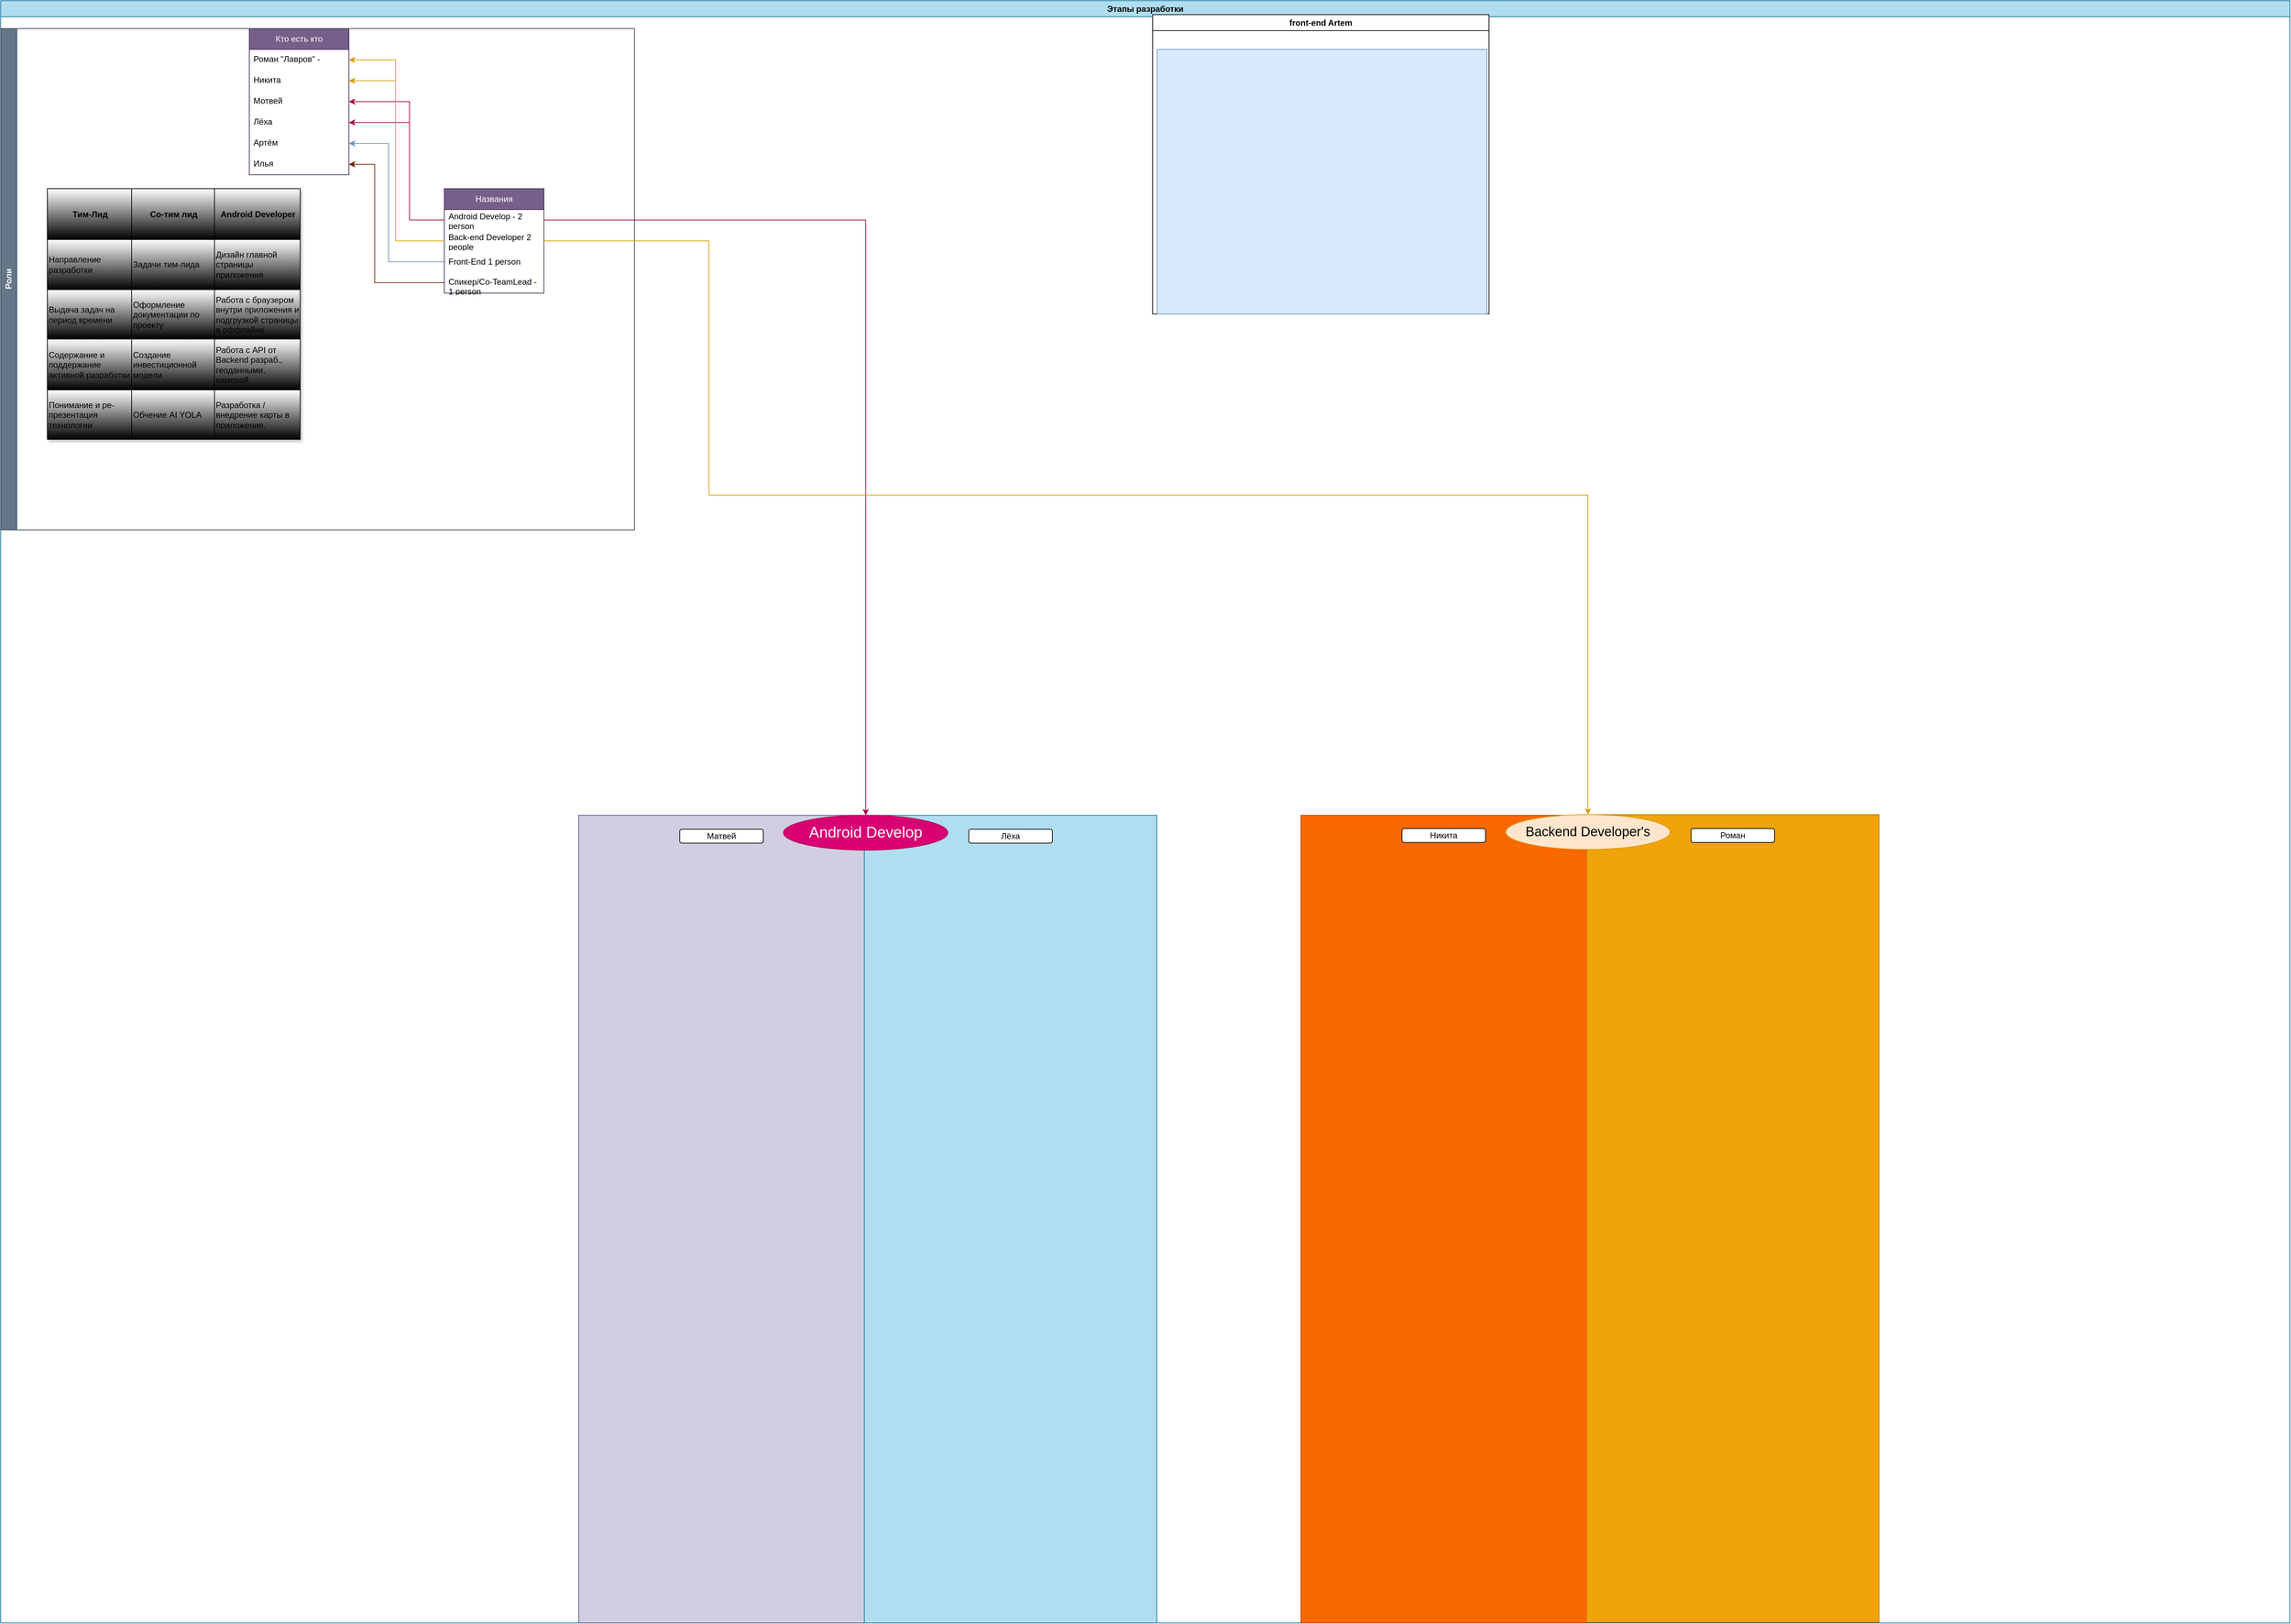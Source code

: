<mxfile version="22.0.6" type="github">
  <diagram name="Страница — 1" id="wmEAA7BOA9uUHoBaHZGH">
    <mxGraphModel dx="3055" dy="1246" grid="1" gridSize="10" guides="1" tooltips="1" connect="1" arrows="1" fold="1" page="1" pageScale="1" pageWidth="827" pageHeight="1169" math="0" shadow="0">
      <root>
        <mxCell id="0" />
        <mxCell id="1" parent="0" />
        <mxCell id="wPuOChfjVIhBy_STEDwP-1" value="Этапы разработки" style="swimlane;whiteSpace=wrap;html=1;fillColor=#b1ddf0;strokeColor=#10739e;" parent="1" vertex="1">
          <mxGeometry x="-827" width="3287" height="2330" as="geometry">
            <mxRectangle x="90" y="60" width="140" height="30" as="alternateBounds" />
          </mxGeometry>
        </mxCell>
        <mxCell id="wPuOChfjVIhBy_STEDwP-3" value="Роли" style="swimlane;horizontal=0;whiteSpace=wrap;html=1;fillColor=#647687;fontColor=#ffffff;strokeColor=#314354;" parent="wPuOChfjVIhBy_STEDwP-1" vertex="1">
          <mxGeometry y="40" width="910" height="720" as="geometry">
            <mxRectangle y="40" width="40" height="60" as="alternateBounds" />
          </mxGeometry>
        </mxCell>
        <mxCell id="wPuOChfjVIhBy_STEDwP-4" value="Названия" style="swimlane;fontStyle=0;childLayout=stackLayout;horizontal=1;startSize=30;horizontalStack=0;resizeParent=1;resizeParentMax=0;resizeLast=0;collapsible=1;marginBottom=0;whiteSpace=wrap;html=1;fillColor=#76608a;fontColor=#ffffff;strokeColor=#432D57;" parent="wPuOChfjVIhBy_STEDwP-3" vertex="1">
          <mxGeometry x="637" y="230" width="143" height="150" as="geometry" />
        </mxCell>
        <mxCell id="wPuOChfjVIhBy_STEDwP-5" value="Android Develop - 2 person" style="text;strokeColor=none;fillColor=none;align=left;verticalAlign=middle;spacingLeft=4;spacingRight=4;overflow=hidden;points=[[0,0.5],[1,0.5]];portConstraint=eastwest;rotatable=0;whiteSpace=wrap;html=1;" parent="wPuOChfjVIhBy_STEDwP-4" vertex="1">
          <mxGeometry y="30" width="143" height="30" as="geometry" />
        </mxCell>
        <mxCell id="wPuOChfjVIhBy_STEDwP-6" value="Back-end Developer 2 people" style="text;strokeColor=none;fillColor=none;align=left;verticalAlign=middle;spacingLeft=4;spacingRight=4;overflow=hidden;points=[[0,0.5],[1,0.5]];portConstraint=eastwest;rotatable=0;whiteSpace=wrap;html=1;" parent="wPuOChfjVIhBy_STEDwP-4" vertex="1">
          <mxGeometry y="60" width="143" height="30" as="geometry" />
        </mxCell>
        <mxCell id="wPuOChfjVIhBy_STEDwP-7" value="Front-End 1 person" style="text;strokeColor=none;fillColor=none;align=left;verticalAlign=middle;spacingLeft=4;spacingRight=4;overflow=hidden;points=[[0,0.5],[1,0.5]];portConstraint=eastwest;rotatable=0;whiteSpace=wrap;html=1;" parent="wPuOChfjVIhBy_STEDwP-4" vertex="1">
          <mxGeometry y="90" width="143" height="30" as="geometry" />
        </mxCell>
        <mxCell id="wPuOChfjVIhBy_STEDwP-8" value="Спикер/Со-TeamLead - 1 person" style="text;strokeColor=none;fillColor=none;spacingLeft=4;spacingRight=4;overflow=hidden;rotatable=0;points=[[0,0.5],[1,0.5]];portConstraint=eastwest;fontSize=12;whiteSpace=wrap;html=1;" parent="wPuOChfjVIhBy_STEDwP-4" vertex="1">
          <mxGeometry y="120" width="143" height="30" as="geometry" />
        </mxCell>
        <mxCell id="wPuOChfjVIhBy_STEDwP-10" value="Кто есть кто" style="swimlane;fontStyle=0;childLayout=stackLayout;horizontal=1;startSize=30;horizontalStack=0;resizeParent=1;resizeParentMax=0;resizeLast=0;collapsible=1;marginBottom=0;whiteSpace=wrap;html=1;fillColor=#76608a;fontColor=#ffffff;strokeColor=#432D57;" parent="wPuOChfjVIhBy_STEDwP-3" vertex="1">
          <mxGeometry x="357" width="143" height="210" as="geometry" />
        </mxCell>
        <mxCell id="wPuOChfjVIhBy_STEDwP-15" value="Роман &quot;Лавров&quot; -&amp;nbsp;" style="text;strokeColor=none;fillColor=none;spacingLeft=4;spacingRight=4;overflow=hidden;rotatable=0;points=[[0,0.5],[1,0.5]];portConstraint=eastwest;fontSize=12;whiteSpace=wrap;html=1;" parent="wPuOChfjVIhBy_STEDwP-10" vertex="1">
          <mxGeometry y="30" width="143" height="30" as="geometry" />
        </mxCell>
        <mxCell id="wPuOChfjVIhBy_STEDwP-18" value="Никита " style="text;strokeColor=none;fillColor=none;spacingLeft=4;spacingRight=4;overflow=hidden;rotatable=0;points=[[0,0.5],[1,0.5]];portConstraint=eastwest;fontSize=12;whiteSpace=wrap;html=1;" parent="wPuOChfjVIhBy_STEDwP-10" vertex="1">
          <mxGeometry y="60" width="143" height="30" as="geometry" />
        </mxCell>
        <mxCell id="wPuOChfjVIhBy_STEDwP-19" value="Мотвей" style="text;strokeColor=none;fillColor=none;spacingLeft=4;spacingRight=4;overflow=hidden;rotatable=0;points=[[0,0.5],[1,0.5]];portConstraint=eastwest;fontSize=12;whiteSpace=wrap;html=1;" parent="wPuOChfjVIhBy_STEDwP-10" vertex="1">
          <mxGeometry y="90" width="143" height="30" as="geometry" />
        </mxCell>
        <mxCell id="wPuOChfjVIhBy_STEDwP-20" value="Лёха" style="text;strokeColor=none;fillColor=none;spacingLeft=4;spacingRight=4;overflow=hidden;rotatable=0;points=[[0,0.5],[1,0.5]];portConstraint=eastwest;fontSize=12;whiteSpace=wrap;html=1;" parent="wPuOChfjVIhBy_STEDwP-10" vertex="1">
          <mxGeometry y="120" width="143" height="30" as="geometry" />
        </mxCell>
        <mxCell id="wPuOChfjVIhBy_STEDwP-21" value="Артём" style="text;strokeColor=none;fillColor=none;spacingLeft=4;spacingRight=4;overflow=hidden;rotatable=0;points=[[0,0.5],[1,0.5]];portConstraint=eastwest;fontSize=12;whiteSpace=wrap;html=1;" parent="wPuOChfjVIhBy_STEDwP-10" vertex="1">
          <mxGeometry y="150" width="143" height="30" as="geometry" />
        </mxCell>
        <mxCell id="wPuOChfjVIhBy_STEDwP-22" value="Илья" style="text;strokeColor=none;fillColor=none;spacingLeft=4;spacingRight=4;overflow=hidden;rotatable=0;points=[[0,0.5],[1,0.5]];portConstraint=eastwest;fontSize=12;whiteSpace=wrap;html=1;" parent="wPuOChfjVIhBy_STEDwP-10" vertex="1">
          <mxGeometry y="180" width="143" height="30" as="geometry" />
        </mxCell>
        <mxCell id="wPuOChfjVIhBy_STEDwP-40" value="Assets" style="childLayout=tableLayout;recursiveResize=0;strokeColor=#98bf21;fillColor=#A7C942;shadow=1;" parent="wPuOChfjVIhBy_STEDwP-3" vertex="1">
          <mxGeometry x="67" y="230" width="363" height="360" as="geometry" />
        </mxCell>
        <mxCell id="wPuOChfjVIhBy_STEDwP-41" style="shape=tableRow;horizontal=0;startSize=0;swimlaneHead=0;swimlaneBody=0;top=0;left=0;bottom=0;right=0;dropTarget=0;collapsible=0;recursiveResize=0;expand=0;fontStyle=0;strokeColor=inherit;fillColor=#ffffff;" parent="wPuOChfjVIhBy_STEDwP-40" vertex="1">
          <mxGeometry width="363" height="73" as="geometry" />
        </mxCell>
        <mxCell id="wPuOChfjVIhBy_STEDwP-42" value="Тим-Лид" style="connectable=0;recursiveResize=0;align=center;fontStyle=1;html=1;gradientColor=#000000;" parent="wPuOChfjVIhBy_STEDwP-41" vertex="1">
          <mxGeometry width="121" height="73" as="geometry">
            <mxRectangle width="121" height="73" as="alternateBounds" />
          </mxGeometry>
        </mxCell>
        <mxCell id="wPuOChfjVIhBy_STEDwP-43" value="Со-тим лид" style="connectable=0;recursiveResize=0;align=center;fontStyle=1;html=1;gradientColor=#000000;" parent="wPuOChfjVIhBy_STEDwP-41" vertex="1">
          <mxGeometry x="121" width="119" height="73" as="geometry">
            <mxRectangle width="119" height="73" as="alternateBounds" />
          </mxGeometry>
        </mxCell>
        <mxCell id="wPuOChfjVIhBy_STEDwP-44" value="Android Developer" style="connectable=0;recursiveResize=0;align=center;fontStyle=1;html=1;gradientColor=#000000;" parent="wPuOChfjVIhBy_STEDwP-41" vertex="1">
          <mxGeometry x="240" width="123" height="73" as="geometry">
            <mxRectangle width="123" height="73" as="alternateBounds" />
          </mxGeometry>
        </mxCell>
        <mxCell id="wPuOChfjVIhBy_STEDwP-45" value="" style="shape=tableRow;horizontal=0;startSize=0;swimlaneHead=0;swimlaneBody=0;top=0;left=0;bottom=0;right=0;dropTarget=0;collapsible=0;recursiveResize=0;expand=0;fontStyle=0;strokeColor=inherit;fillColor=#ffffff;" parent="wPuOChfjVIhBy_STEDwP-40" vertex="1">
          <mxGeometry y="73" width="363" height="72" as="geometry" />
        </mxCell>
        <mxCell id="wPuOChfjVIhBy_STEDwP-46" value="&lt;div align=&quot;left&quot;&gt;Направление разработки&lt;/div&gt;" style="connectable=0;recursiveResize=0;align=left;whiteSpace=wrap;html=1;gradientColor=#000000;" parent="wPuOChfjVIhBy_STEDwP-45" vertex="1">
          <mxGeometry width="121" height="72" as="geometry">
            <mxRectangle width="121" height="72" as="alternateBounds" />
          </mxGeometry>
        </mxCell>
        <mxCell id="wPuOChfjVIhBy_STEDwP-47" value="&lt;div align=&quot;left&quot;&gt;Задачи тим-лида&lt;/div&gt;" style="connectable=0;recursiveResize=0;align=left;whiteSpace=wrap;html=1;gradientColor=#000000;" parent="wPuOChfjVIhBy_STEDwP-45" vertex="1">
          <mxGeometry x="121" width="119" height="72" as="geometry">
            <mxRectangle width="119" height="72" as="alternateBounds" />
          </mxGeometry>
        </mxCell>
        <mxCell id="wPuOChfjVIhBy_STEDwP-48" value="&lt;div align=&quot;left&quot;&gt;Дизайн главной страницы приложения&lt;/div&gt;" style="connectable=0;recursiveResize=0;align=left;whiteSpace=wrap;html=1;gradientColor=#000000;" parent="wPuOChfjVIhBy_STEDwP-45" vertex="1">
          <mxGeometry x="240" width="123" height="72" as="geometry">
            <mxRectangle width="123" height="72" as="alternateBounds" />
          </mxGeometry>
        </mxCell>
        <mxCell id="wPuOChfjVIhBy_STEDwP-49" value="" style="shape=tableRow;horizontal=0;startSize=0;swimlaneHead=0;swimlaneBody=0;top=0;left=0;bottom=0;right=0;dropTarget=0;collapsible=0;recursiveResize=0;expand=0;fontStyle=1;strokeColor=inherit;fillColor=#EAF2D3;" parent="wPuOChfjVIhBy_STEDwP-40" vertex="1">
          <mxGeometry y="145" width="363" height="71" as="geometry" />
        </mxCell>
        <mxCell id="wPuOChfjVIhBy_STEDwP-50" value="Выдача задач на период времени" style="connectable=0;recursiveResize=0;whiteSpace=wrap;html=1;gradientColor=#000000;align=left;" parent="wPuOChfjVIhBy_STEDwP-49" vertex="1">
          <mxGeometry width="121" height="71" as="geometry">
            <mxRectangle width="121" height="71" as="alternateBounds" />
          </mxGeometry>
        </mxCell>
        <mxCell id="wPuOChfjVIhBy_STEDwP-51" value="&lt;div align=&quot;left&quot;&gt;Оформление документации по проекту&lt;/div&gt;" style="connectable=0;recursiveResize=0;whiteSpace=wrap;html=1;gradientColor=#000000;align=left;" parent="wPuOChfjVIhBy_STEDwP-49" vertex="1">
          <mxGeometry x="121" width="119" height="71" as="geometry">
            <mxRectangle width="119" height="71" as="alternateBounds" />
          </mxGeometry>
        </mxCell>
        <mxCell id="wPuOChfjVIhBy_STEDwP-52" value="&lt;div align=&quot;left&quot;&gt;Работа с браузером внутри приложения и подгрузкой страницы в оффлайне&lt;/div&gt;" style="connectable=0;recursiveResize=0;whiteSpace=wrap;html=1;gradientColor=#000000;align=left;" parent="wPuOChfjVIhBy_STEDwP-49" vertex="1">
          <mxGeometry x="240" width="123" height="71" as="geometry">
            <mxRectangle width="123" height="71" as="alternateBounds" />
          </mxGeometry>
        </mxCell>
        <mxCell id="wPuOChfjVIhBy_STEDwP-53" value="" style="shape=tableRow;horizontal=0;startSize=0;swimlaneHead=0;swimlaneBody=0;top=0;left=0;bottom=0;right=0;dropTarget=0;collapsible=0;recursiveResize=0;expand=0;fontStyle=0;strokeColor=inherit;fillColor=#ffffff;" parent="wPuOChfjVIhBy_STEDwP-40" vertex="1">
          <mxGeometry y="216" width="363" height="73" as="geometry" />
        </mxCell>
        <mxCell id="wPuOChfjVIhBy_STEDwP-54" value="&lt;div align=&quot;left&quot;&gt;Содержание и поддержание активной разработки&lt;/div&gt;" style="connectable=0;recursiveResize=0;fontStyle=0;align=left;whiteSpace=wrap;html=1;gradientColor=#000000;" parent="wPuOChfjVIhBy_STEDwP-53" vertex="1">
          <mxGeometry width="121" height="73" as="geometry">
            <mxRectangle width="121" height="73" as="alternateBounds" />
          </mxGeometry>
        </mxCell>
        <mxCell id="wPuOChfjVIhBy_STEDwP-55" value="&lt;div align=&quot;left&quot;&gt;Создание инвестиционной модели&lt;/div&gt;" style="connectable=0;recursiveResize=0;fontStyle=0;align=left;whiteSpace=wrap;html=1;gradientColor=#000000;" parent="wPuOChfjVIhBy_STEDwP-53" vertex="1">
          <mxGeometry x="121" width="119" height="73" as="geometry">
            <mxRectangle width="119" height="73" as="alternateBounds" />
          </mxGeometry>
        </mxCell>
        <mxCell id="wPuOChfjVIhBy_STEDwP-56" value="Работа с API от Backend разраб., геоданными, камерой" style="connectable=0;recursiveResize=0;fontStyle=0;align=left;whiteSpace=wrap;html=1;gradientColor=#000000;" parent="wPuOChfjVIhBy_STEDwP-53" vertex="1">
          <mxGeometry x="240" width="123" height="73" as="geometry">
            <mxRectangle width="123" height="73" as="alternateBounds" />
          </mxGeometry>
        </mxCell>
        <mxCell id="wPuOChfjVIhBy_STEDwP-57" value="" style="shape=tableRow;horizontal=0;startSize=0;swimlaneHead=0;swimlaneBody=0;top=0;left=0;bottom=0;right=0;dropTarget=0;collapsible=0;recursiveResize=0;expand=0;fontStyle=1;strokeColor=inherit;fillColor=#EAF2D3;" parent="wPuOChfjVIhBy_STEDwP-40" vertex="1">
          <mxGeometry y="289" width="363" height="71" as="geometry" />
        </mxCell>
        <mxCell id="wPuOChfjVIhBy_STEDwP-58" value="&lt;div align=&quot;left&quot;&gt;Понимание и ре-презентация технологии&lt;/div&gt;" style="connectable=0;recursiveResize=0;whiteSpace=wrap;html=1;gradientColor=#000000;align=left;" parent="wPuOChfjVIhBy_STEDwP-57" vertex="1">
          <mxGeometry width="121" height="71" as="geometry">
            <mxRectangle width="121" height="71" as="alternateBounds" />
          </mxGeometry>
        </mxCell>
        <mxCell id="wPuOChfjVIhBy_STEDwP-59" value="&lt;div align=&quot;left&quot;&gt;Обчение AI YOLA&lt;/div&gt;" style="connectable=0;recursiveResize=0;whiteSpace=wrap;html=1;gradientColor=#000000;align=left;" parent="wPuOChfjVIhBy_STEDwP-57" vertex="1">
          <mxGeometry x="121" width="119" height="71" as="geometry">
            <mxRectangle width="119" height="71" as="alternateBounds" />
          </mxGeometry>
        </mxCell>
        <mxCell id="wPuOChfjVIhBy_STEDwP-60" value="Разработка /внедрение карты в приложение." style="connectable=0;recursiveResize=0;whiteSpace=wrap;html=1;gradientColor=#000000;align=left;" parent="wPuOChfjVIhBy_STEDwP-57" vertex="1">
          <mxGeometry x="240" width="123" height="71" as="geometry">
            <mxRectangle width="123" height="71" as="alternateBounds" />
          </mxGeometry>
        </mxCell>
        <mxCell id="SKTIYrA9YtjumqCayFWy-4" style="edgeStyle=orthogonalEdgeStyle;rounded=0;orthogonalLoop=1;jettySize=auto;html=1;exitX=0;exitY=0.5;exitDx=0;exitDy=0;entryX=1;entryY=0.5;entryDx=0;entryDy=0;fillColor=#d80073;strokeColor=#A50040;" parent="wPuOChfjVIhBy_STEDwP-3" source="wPuOChfjVIhBy_STEDwP-5" target="wPuOChfjVIhBy_STEDwP-20" edge="1">
          <mxGeometry relative="1" as="geometry">
            <Array as="points">
              <mxPoint x="587" y="275" />
              <mxPoint x="587" y="135" />
            </Array>
          </mxGeometry>
        </mxCell>
        <mxCell id="SKTIYrA9YtjumqCayFWy-5" style="edgeStyle=orthogonalEdgeStyle;rounded=0;orthogonalLoop=1;jettySize=auto;html=1;exitX=0;exitY=0.5;exitDx=0;exitDy=0;entryX=1;entryY=0.5;entryDx=0;entryDy=0;fillColor=#d80073;strokeColor=#A50040;" parent="wPuOChfjVIhBy_STEDwP-3" source="wPuOChfjVIhBy_STEDwP-5" target="wPuOChfjVIhBy_STEDwP-19" edge="1">
          <mxGeometry relative="1" as="geometry">
            <Array as="points">
              <mxPoint x="587" y="275" />
              <mxPoint x="587" y="105" />
            </Array>
          </mxGeometry>
        </mxCell>
        <mxCell id="SKTIYrA9YtjumqCayFWy-7" style="edgeStyle=orthogonalEdgeStyle;rounded=0;orthogonalLoop=1;jettySize=auto;html=1;exitX=0;exitY=0.5;exitDx=0;exitDy=0;entryX=1;entryY=0.5;entryDx=0;entryDy=0;fillColor=#ffe6cc;strokeColor=#d79b00;" parent="wPuOChfjVIhBy_STEDwP-3" source="wPuOChfjVIhBy_STEDwP-6" target="wPuOChfjVIhBy_STEDwP-15" edge="1">
          <mxGeometry relative="1" as="geometry">
            <Array as="points">
              <mxPoint x="567" y="305" />
              <mxPoint x="567" y="45" />
            </Array>
          </mxGeometry>
        </mxCell>
        <mxCell id="SKTIYrA9YtjumqCayFWy-8" style="edgeStyle=orthogonalEdgeStyle;rounded=0;orthogonalLoop=1;jettySize=auto;html=1;exitX=0;exitY=0.5;exitDx=0;exitDy=0;entryX=1;entryY=0.5;entryDx=0;entryDy=0;fillColor=#ffe6cc;strokeColor=#d79b00;" parent="wPuOChfjVIhBy_STEDwP-3" source="wPuOChfjVIhBy_STEDwP-6" target="wPuOChfjVIhBy_STEDwP-18" edge="1">
          <mxGeometry relative="1" as="geometry">
            <Array as="points">
              <mxPoint x="567" y="305" />
              <mxPoint x="567" y="75" />
            </Array>
          </mxGeometry>
        </mxCell>
        <mxCell id="SKTIYrA9YtjumqCayFWy-9" style="edgeStyle=orthogonalEdgeStyle;rounded=0;orthogonalLoop=1;jettySize=auto;html=1;exitX=0;exitY=0.5;exitDx=0;exitDy=0;entryX=1;entryY=0.5;entryDx=0;entryDy=0;fillColor=#dae8fc;strokeColor=#6c8ebf;" parent="wPuOChfjVIhBy_STEDwP-3" source="wPuOChfjVIhBy_STEDwP-7" target="wPuOChfjVIhBy_STEDwP-21" edge="1">
          <mxGeometry relative="1" as="geometry">
            <Array as="points">
              <mxPoint x="557" y="335" />
              <mxPoint x="557" y="165" />
            </Array>
          </mxGeometry>
        </mxCell>
        <mxCell id="SKTIYrA9YtjumqCayFWy-10" style="edgeStyle=orthogonalEdgeStyle;rounded=0;orthogonalLoop=1;jettySize=auto;html=1;exitX=0;exitY=0.5;exitDx=0;exitDy=0;entryX=1;entryY=0.5;entryDx=0;entryDy=0;fillColor=#a0522d;strokeColor=#6D1F00;" parent="wPuOChfjVIhBy_STEDwP-3" source="wPuOChfjVIhBy_STEDwP-8" target="wPuOChfjVIhBy_STEDwP-22" edge="1">
          <mxGeometry relative="1" as="geometry">
            <Array as="points">
              <mxPoint x="537" y="365" />
              <mxPoint x="537" y="195" />
            </Array>
          </mxGeometry>
        </mxCell>
        <mxCell id="oYuEER5lGWqATyG6__le-2" value="" style="rounded=0;whiteSpace=wrap;html=1;fillColor=#d0cee2;strokeColor=#56517e;movable=0;resizable=0;rotatable=0;deletable=0;editable=0;locked=1;connectable=0;" parent="wPuOChfjVIhBy_STEDwP-1" vertex="1">
          <mxGeometry x="830" y="1170" width="410" height="1160" as="geometry" />
        </mxCell>
        <mxCell id="oYuEER5lGWqATyG6__le-3" value="" style="rounded=0;whiteSpace=wrap;html=1;fillColor=#b1ddf0;strokeColor=#10739e;" parent="wPuOChfjVIhBy_STEDwP-1" vertex="1">
          <mxGeometry x="1240" y="1170" width="420" height="1160" as="geometry" />
        </mxCell>
        <mxCell id="oYuEER5lGWqATyG6__le-4" value="Матвей" style="rounded=1;whiteSpace=wrap;html=1;" parent="wPuOChfjVIhBy_STEDwP-1" vertex="1">
          <mxGeometry x="975" y="1190" width="120" height="20" as="geometry" />
        </mxCell>
        <mxCell id="oYuEER5lGWqATyG6__le-5" value="Лёха" style="rounded=1;whiteSpace=wrap;html=1;" parent="wPuOChfjVIhBy_STEDwP-1" vertex="1">
          <mxGeometry x="1390" y="1190" width="120" height="20" as="geometry" />
        </mxCell>
        <mxCell id="oYuEER5lGWqATyG6__le-6" value="&lt;font style=&quot;font-size: 22px;&quot;&gt;Android Develop&lt;/font&gt;" style="ellipse;whiteSpace=wrap;html=1;fillColor=#d80073;fontColor=#ffffff;strokeColor=#A50040;" parent="wPuOChfjVIhBy_STEDwP-1" vertex="1">
          <mxGeometry x="1124" y="1170" width="236" height="50" as="geometry" />
        </mxCell>
        <mxCell id="uRS7O6g4QxuleLVHZF1z-1" style="edgeStyle=orthogonalEdgeStyle;rounded=0;orthogonalLoop=1;jettySize=auto;html=1;exitX=1;exitY=0.5;exitDx=0;exitDy=0;entryX=0.5;entryY=0;entryDx=0;entryDy=0;fillColor=#d80073;strokeColor=#A50040;" parent="wPuOChfjVIhBy_STEDwP-1" source="wPuOChfjVIhBy_STEDwP-5" target="oYuEER5lGWqATyG6__le-6" edge="1">
          <mxGeometry relative="1" as="geometry" />
        </mxCell>
        <mxCell id="P_oZMKMBcEGeksTnG8Cb-1" value="" style="rounded=0;whiteSpace=wrap;html=1;fillColor=#fa6800;strokeColor=#C73500;fontColor=#000000;movable=0;resizable=0;rotatable=0;deletable=0;editable=0;locked=1;connectable=0;" vertex="1" parent="wPuOChfjVIhBy_STEDwP-1">
          <mxGeometry x="1867" y="1170" width="410" height="1160" as="geometry" />
        </mxCell>
        <mxCell id="P_oZMKMBcEGeksTnG8Cb-2" value="" style="rounded=0;whiteSpace=wrap;html=1;fillColor=#f0a30a;strokeColor=#BD7000;fontColor=#000000;movable=0;resizable=0;rotatable=0;deletable=0;editable=0;locked=1;connectable=0;" vertex="1" parent="wPuOChfjVIhBy_STEDwP-1">
          <mxGeometry x="2277" y="1169" width="420" height="1160" as="geometry" />
        </mxCell>
        <mxCell id="P_oZMKMBcEGeksTnG8Cb-3" value="Никита" style="rounded=1;whiteSpace=wrap;html=1;movable=0;resizable=0;rotatable=0;deletable=0;editable=0;locked=1;connectable=0;" vertex="1" parent="wPuOChfjVIhBy_STEDwP-1">
          <mxGeometry x="2012" y="1189" width="120" height="20" as="geometry" />
        </mxCell>
        <mxCell id="P_oZMKMBcEGeksTnG8Cb-4" value="Роман" style="rounded=1;whiteSpace=wrap;html=1;movable=0;resizable=0;rotatable=0;deletable=0;editable=0;locked=1;connectable=0;" vertex="1" parent="wPuOChfjVIhBy_STEDwP-1">
          <mxGeometry x="2427" y="1189" width="120" height="20" as="geometry" />
        </mxCell>
        <mxCell id="P_oZMKMBcEGeksTnG8Cb-5" value="&lt;font style=&quot;font-size: 19px;&quot;&gt;Backend Developer&#39;s&lt;br&gt;&lt;/font&gt;" style="ellipse;whiteSpace=wrap;html=1;fillColor=#ffe6cc;strokeColor=#d79b00;movable=0;resizable=0;rotatable=0;deletable=0;editable=0;locked=1;connectable=0;" vertex="1" parent="wPuOChfjVIhBy_STEDwP-1">
          <mxGeometry x="2161" y="1169" width="236" height="50" as="geometry" />
        </mxCell>
        <mxCell id="P_oZMKMBcEGeksTnG8Cb-7" style="edgeStyle=orthogonalEdgeStyle;rounded=0;orthogonalLoop=1;jettySize=auto;html=1;exitX=1;exitY=0.5;exitDx=0;exitDy=0;entryX=0.5;entryY=0;entryDx=0;entryDy=0;fillColor=#ffe6cc;strokeColor=#d79b00;" edge="1" parent="wPuOChfjVIhBy_STEDwP-1" source="wPuOChfjVIhBy_STEDwP-6" target="P_oZMKMBcEGeksTnG8Cb-5">
          <mxGeometry relative="1" as="geometry">
            <Array as="points">
              <mxPoint x="1017" y="345" />
              <mxPoint x="1017" y="710" />
              <mxPoint x="2279" y="710" />
            </Array>
          </mxGeometry>
        </mxCell>
        <mxCell id="GjnDIeO1N9E6mI7xIxKH-2" value="front-end Artem" style="swimlane;whiteSpace=wrap;html=1;" parent="1" vertex="1">
          <mxGeometry x="827" y="20" width="483" height="430" as="geometry" />
        </mxCell>
        <mxCell id="GjnDIeO1N9E6mI7xIxKH-3" value="" style="rounded=0;whiteSpace=wrap;html=1;fillColor=#dae8fc;strokeColor=#6c8ebf;" parent="GjnDIeO1N9E6mI7xIxKH-2" vertex="1">
          <mxGeometry x="6.5" y="50" width="473.5" height="380" as="geometry" />
        </mxCell>
      </root>
    </mxGraphModel>
  </diagram>
</mxfile>
